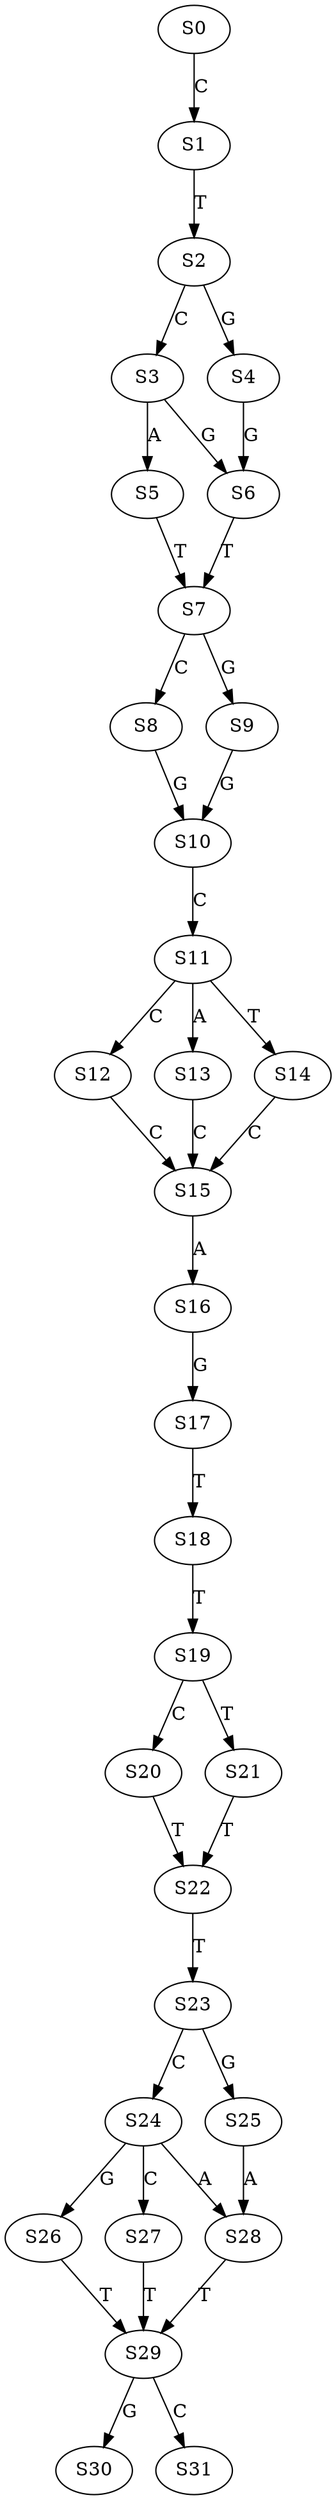 strict digraph  {
	S0 -> S1 [ label = C ];
	S1 -> S2 [ label = T ];
	S2 -> S3 [ label = C ];
	S2 -> S4 [ label = G ];
	S3 -> S5 [ label = A ];
	S3 -> S6 [ label = G ];
	S4 -> S6 [ label = G ];
	S5 -> S7 [ label = T ];
	S6 -> S7 [ label = T ];
	S7 -> S8 [ label = C ];
	S7 -> S9 [ label = G ];
	S8 -> S10 [ label = G ];
	S9 -> S10 [ label = G ];
	S10 -> S11 [ label = C ];
	S11 -> S12 [ label = C ];
	S11 -> S13 [ label = A ];
	S11 -> S14 [ label = T ];
	S12 -> S15 [ label = C ];
	S13 -> S15 [ label = C ];
	S14 -> S15 [ label = C ];
	S15 -> S16 [ label = A ];
	S16 -> S17 [ label = G ];
	S17 -> S18 [ label = T ];
	S18 -> S19 [ label = T ];
	S19 -> S20 [ label = C ];
	S19 -> S21 [ label = T ];
	S20 -> S22 [ label = T ];
	S21 -> S22 [ label = T ];
	S22 -> S23 [ label = T ];
	S23 -> S24 [ label = C ];
	S23 -> S25 [ label = G ];
	S24 -> S26 [ label = G ];
	S24 -> S27 [ label = C ];
	S24 -> S28 [ label = A ];
	S25 -> S28 [ label = A ];
	S26 -> S29 [ label = T ];
	S27 -> S29 [ label = T ];
	S28 -> S29 [ label = T ];
	S29 -> S30 [ label = G ];
	S29 -> S31 [ label = C ];
}
